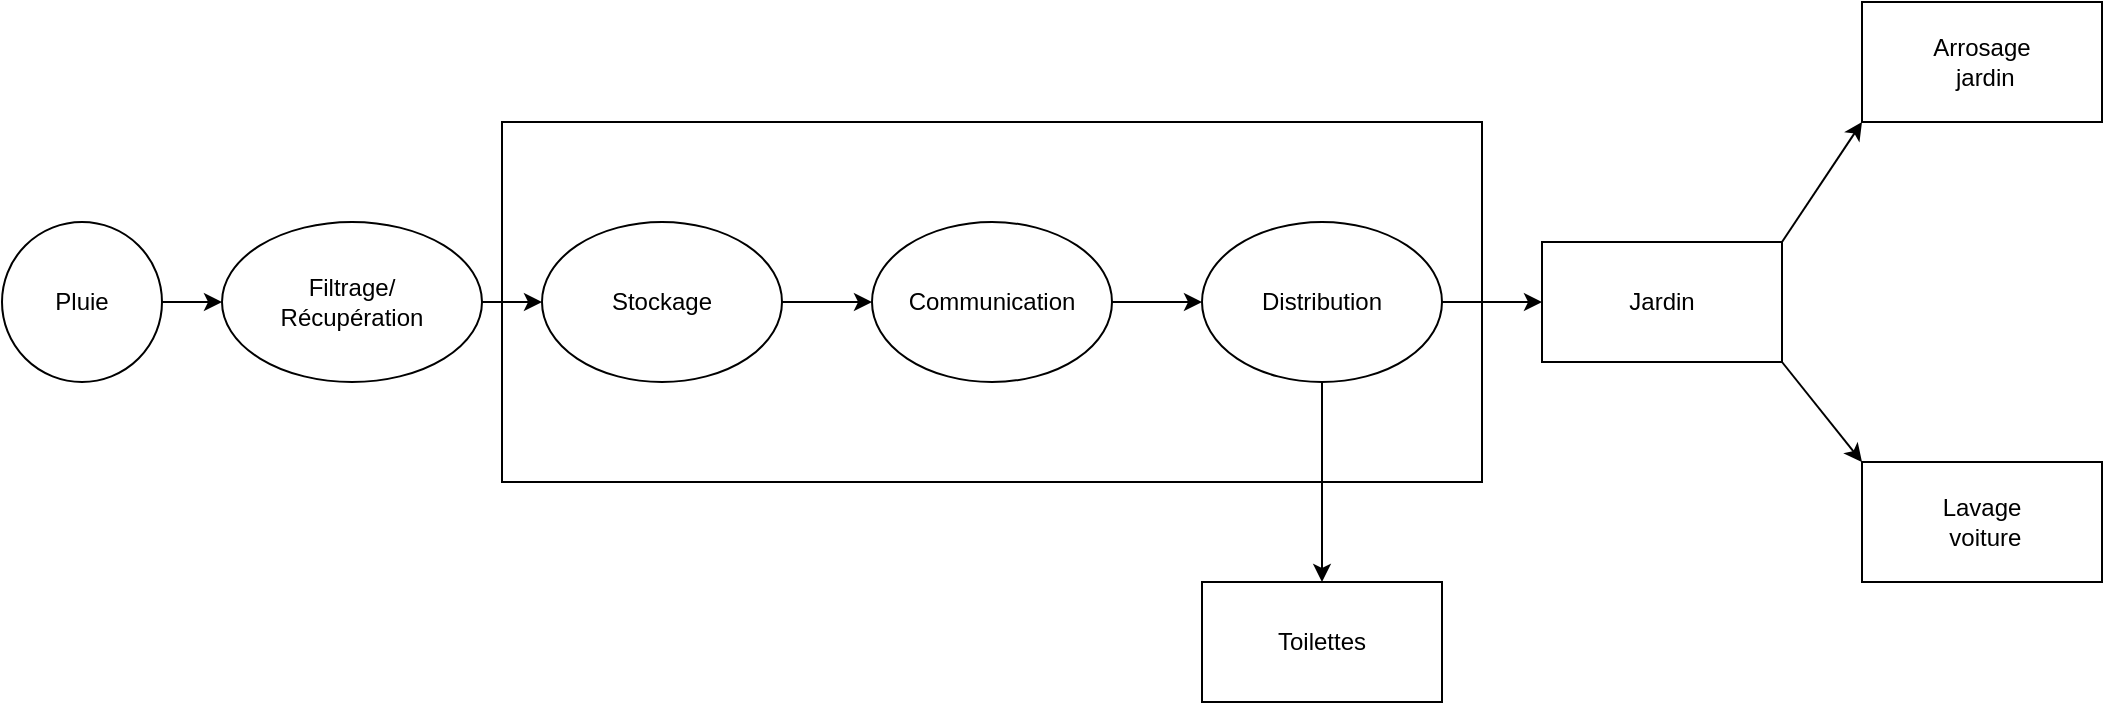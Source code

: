 <mxfile version="21.2.1" type="device">
  <diagram name="Page-1" id="7f191vm_RjIas4k1LaC0">
    <mxGraphModel dx="1277" dy="567" grid="0" gridSize="10" guides="1" tooltips="1" connect="1" arrows="1" fold="1" page="1" pageScale="1" pageWidth="827" pageHeight="1169" math="0" shadow="0">
      <root>
        <mxCell id="0" />
        <mxCell id="1" parent="0" />
        <mxCell id="azcj25Wyml4PGF8NUuhb-2" value="" style="rounded=0;whiteSpace=wrap;html=1;" vertex="1" parent="1">
          <mxGeometry x="230" y="250" width="490" height="180" as="geometry" />
        </mxCell>
        <mxCell id="azcj25Wyml4PGF8NUuhb-4" value="Pluie" style="ellipse;whiteSpace=wrap;html=1;aspect=fixed;" vertex="1" parent="1">
          <mxGeometry x="-20" y="300" width="80" height="80" as="geometry" />
        </mxCell>
        <mxCell id="azcj25Wyml4PGF8NUuhb-5" value="Filtrage/&lt;br&gt;Récupération" style="ellipse;whiteSpace=wrap;html=1;" vertex="1" parent="1">
          <mxGeometry x="90" y="300" width="130" height="80" as="geometry" />
        </mxCell>
        <mxCell id="azcj25Wyml4PGF8NUuhb-6" value="" style="endArrow=classic;html=1;rounded=0;exitX=1;exitY=0.5;exitDx=0;exitDy=0;entryX=0;entryY=0.5;entryDx=0;entryDy=0;" edge="1" parent="1" source="azcj25Wyml4PGF8NUuhb-4" target="azcj25Wyml4PGF8NUuhb-5">
          <mxGeometry width="50" height="50" relative="1" as="geometry">
            <mxPoint x="80" y="320" as="sourcePoint" />
            <mxPoint x="230" y="260" as="targetPoint" />
          </mxGeometry>
        </mxCell>
        <mxCell id="azcj25Wyml4PGF8NUuhb-8" value="Stockage" style="ellipse;whiteSpace=wrap;html=1;" vertex="1" parent="1">
          <mxGeometry x="250" y="300" width="120" height="80" as="geometry" />
        </mxCell>
        <mxCell id="azcj25Wyml4PGF8NUuhb-18" value="" style="edgeStyle=orthogonalEdgeStyle;rounded=0;orthogonalLoop=1;jettySize=auto;html=1;" edge="1" parent="1" source="azcj25Wyml4PGF8NUuhb-9" target="azcj25Wyml4PGF8NUuhb-10">
          <mxGeometry relative="1" as="geometry" />
        </mxCell>
        <mxCell id="azcj25Wyml4PGF8NUuhb-9" value="Communication" style="ellipse;whiteSpace=wrap;html=1;" vertex="1" parent="1">
          <mxGeometry x="415" y="300" width="120" height="80" as="geometry" />
        </mxCell>
        <mxCell id="azcj25Wyml4PGF8NUuhb-19" value="" style="edgeStyle=orthogonalEdgeStyle;rounded=0;orthogonalLoop=1;jettySize=auto;html=1;" edge="1" parent="1" source="azcj25Wyml4PGF8NUuhb-10" target="azcj25Wyml4PGF8NUuhb-12">
          <mxGeometry relative="1" as="geometry" />
        </mxCell>
        <mxCell id="azcj25Wyml4PGF8NUuhb-20" value="" style="edgeStyle=orthogonalEdgeStyle;rounded=0;orthogonalLoop=1;jettySize=auto;html=1;" edge="1" parent="1" source="azcj25Wyml4PGF8NUuhb-10" target="azcj25Wyml4PGF8NUuhb-11">
          <mxGeometry relative="1" as="geometry" />
        </mxCell>
        <mxCell id="azcj25Wyml4PGF8NUuhb-10" value="Distribution" style="ellipse;whiteSpace=wrap;html=1;" vertex="1" parent="1">
          <mxGeometry x="580" y="300" width="120" height="80" as="geometry" />
        </mxCell>
        <mxCell id="azcj25Wyml4PGF8NUuhb-11" value="Toilettes" style="rounded=0;whiteSpace=wrap;html=1;" vertex="1" parent="1">
          <mxGeometry x="580" y="480" width="120" height="60" as="geometry" />
        </mxCell>
        <mxCell id="azcj25Wyml4PGF8NUuhb-12" value="Jardin" style="rounded=0;whiteSpace=wrap;html=1;" vertex="1" parent="1">
          <mxGeometry x="750" y="310" width="120" height="60" as="geometry" />
        </mxCell>
        <mxCell id="azcj25Wyml4PGF8NUuhb-13" value="Arrosage&lt;br&gt;&amp;nbsp;jardin" style="rounded=0;whiteSpace=wrap;html=1;" vertex="1" parent="1">
          <mxGeometry x="910" y="190" width="120" height="60" as="geometry" />
        </mxCell>
        <mxCell id="azcj25Wyml4PGF8NUuhb-14" value="Lavage&lt;br&gt;&amp;nbsp;voiture" style="rounded=0;whiteSpace=wrap;html=1;" vertex="1" parent="1">
          <mxGeometry x="910" y="420" width="120" height="60" as="geometry" />
        </mxCell>
        <mxCell id="azcj25Wyml4PGF8NUuhb-15" value="" style="endArrow=classic;html=1;rounded=0;exitX=1;exitY=0.5;exitDx=0;exitDy=0;entryX=0;entryY=0.5;entryDx=0;entryDy=0;" edge="1" parent="1" source="azcj25Wyml4PGF8NUuhb-5" target="azcj25Wyml4PGF8NUuhb-8">
          <mxGeometry width="50" height="50" relative="1" as="geometry">
            <mxPoint x="180" y="300" as="sourcePoint" />
            <mxPoint x="230" y="250" as="targetPoint" />
          </mxGeometry>
        </mxCell>
        <mxCell id="azcj25Wyml4PGF8NUuhb-16" value="" style="endArrow=classic;html=1;rounded=0;exitX=1;exitY=0.5;exitDx=0;exitDy=0;entryX=0;entryY=0.5;entryDx=0;entryDy=0;" edge="1" parent="1" source="azcj25Wyml4PGF8NUuhb-8" target="azcj25Wyml4PGF8NUuhb-9">
          <mxGeometry width="50" height="50" relative="1" as="geometry">
            <mxPoint x="290" y="300" as="sourcePoint" />
            <mxPoint x="340" y="250" as="targetPoint" />
          </mxGeometry>
        </mxCell>
        <mxCell id="azcj25Wyml4PGF8NUuhb-21" value="" style="endArrow=classic;html=1;rounded=0;exitX=1;exitY=0;exitDx=0;exitDy=0;entryX=0;entryY=1;entryDx=0;entryDy=0;" edge="1" parent="1" source="azcj25Wyml4PGF8NUuhb-12" target="azcj25Wyml4PGF8NUuhb-13">
          <mxGeometry width="50" height="50" relative="1" as="geometry">
            <mxPoint x="800" y="300" as="sourcePoint" />
            <mxPoint x="850" y="250" as="targetPoint" />
          </mxGeometry>
        </mxCell>
        <mxCell id="azcj25Wyml4PGF8NUuhb-23" value="" style="endArrow=classic;html=1;rounded=0;exitX=1;exitY=1;exitDx=0;exitDy=0;entryX=0;entryY=0;entryDx=0;entryDy=0;" edge="1" parent="1" source="azcj25Wyml4PGF8NUuhb-12" target="azcj25Wyml4PGF8NUuhb-14">
          <mxGeometry width="50" height="50" relative="1" as="geometry">
            <mxPoint x="800" y="300" as="sourcePoint" />
            <mxPoint x="850" y="250" as="targetPoint" />
          </mxGeometry>
        </mxCell>
      </root>
    </mxGraphModel>
  </diagram>
</mxfile>
